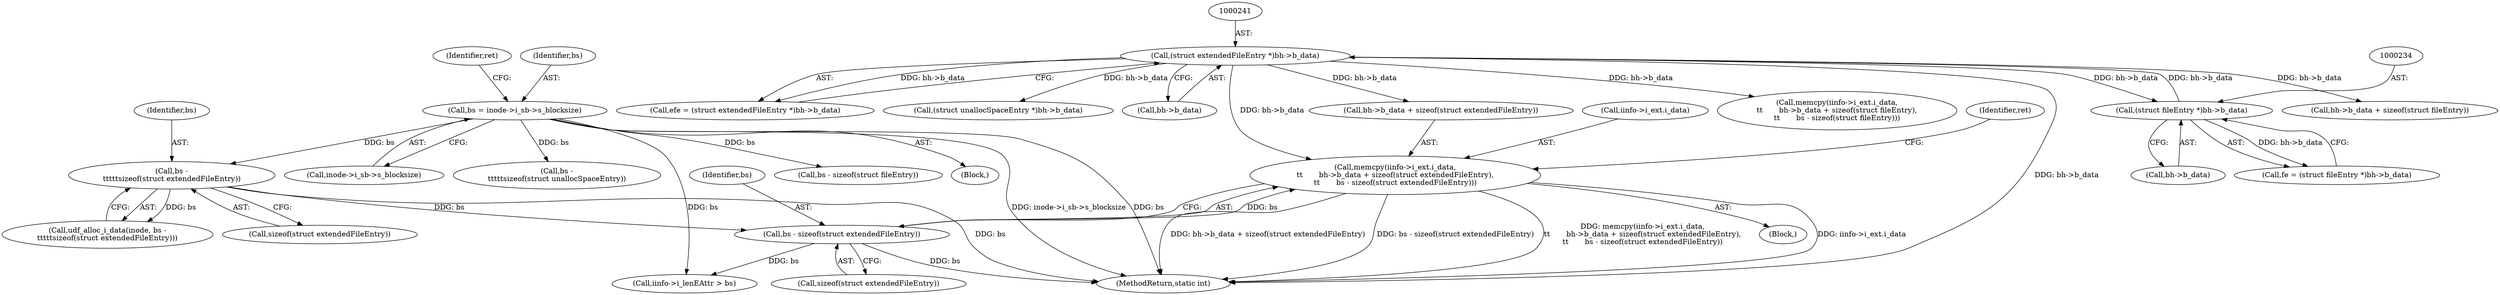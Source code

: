 digraph "0_linux_23b133bdc452aa441fcb9b82cbf6dd05cfd342d0@API" {
"1000442" [label="(Call,memcpy(iinfo->i_ext.i_data,\n\t\t       bh->b_data + sizeof(struct extendedFileEntry),\n\t\t       bs - sizeof(struct extendedFileEntry)))"];
"1000240" [label="(Call,(struct extendedFileEntry *)bh->b_data)"];
"1000233" [label="(Call,(struct fileEntry *)bh->b_data)"];
"1000454" [label="(Call,bs - sizeof(struct extendedFileEntry))"];
"1000435" [label="(Call,bs -\n\t\t\t\t\tsizeof(struct extendedFileEntry))"];
"1000144" [label="(Call,bs = inode->i_sb->s_blocksize)"];
"1000436" [label="(Identifier,bs)"];
"1000242" [label="(Call,bh->b_data)"];
"1000437" [label="(Call,sizeof(struct extendedFileEntry))"];
"1000490" [label="(Call,memcpy(iinfo->i_ext.i_data,\n\t\t       bh->b_data + sizeof(struct fileEntry),\n\t\t       bs - sizeof(struct fileEntry)))"];
"1000496" [label="(Call,bh->b_data + sizeof(struct fileEntry))"];
"1000448" [label="(Call,bh->b_data + sizeof(struct extendedFileEntry))"];
"1000483" [label="(Call,bs - sizeof(struct fileEntry))"];
"1000111" [label="(Block,)"];
"1000443" [label="(Call,iinfo->i_ext.i_data)"];
"1001231" [label="(MethodReturn,static int)"];
"1000146" [label="(Call,inode->i_sb->s_blocksize)"];
"1000153" [label="(Identifier,ret)"];
"1000240" [label="(Call,(struct extendedFileEntry *)bh->b_data)"];
"1000433" [label="(Call,udf_alloc_i_data(inode, bs -\n\t\t\t\t\tsizeof(struct extendedFileEntry)))"];
"1000235" [label="(Call,bh->b_data)"];
"1000233" [label="(Call,(struct fileEntry *)bh->b_data)"];
"1000454" [label="(Call,bs - sizeof(struct extendedFileEntry))"];
"1000238" [label="(Call,efe = (struct extendedFileEntry *)bh->b_data)"];
"1000533" [label="(Call,(struct unallocSpaceEntry *)bh->b_data)"];
"1000420" [label="(Block,)"];
"1000231" [label="(Call,fe = (struct fileEntry *)bh->b_data)"];
"1000455" [label="(Identifier,bs)"];
"1000145" [label="(Identifier,bs)"];
"1000543" [label="(Call,bs -\n\t\t\t\t\tsizeof(struct unallocSpaceEntry))"];
"1000442" [label="(Call,memcpy(iinfo->i_ext.i_data,\n\t\t       bh->b_data + sizeof(struct extendedFileEntry),\n\t\t       bs - sizeof(struct extendedFileEntry)))"];
"1000980" [label="(Call,iinfo->i_lenEAttr > bs)"];
"1000435" [label="(Call,bs -\n\t\t\t\t\tsizeof(struct extendedFileEntry))"];
"1000456" [label="(Call,sizeof(struct extendedFileEntry))"];
"1000569" [label="(Identifier,ret)"];
"1000144" [label="(Call,bs = inode->i_sb->s_blocksize)"];
"1000442" -> "1000420"  [label="AST: "];
"1000442" -> "1000454"  [label="CFG: "];
"1000443" -> "1000442"  [label="AST: "];
"1000448" -> "1000442"  [label="AST: "];
"1000454" -> "1000442"  [label="AST: "];
"1000569" -> "1000442"  [label="CFG: "];
"1000442" -> "1001231"  [label="DDG: memcpy(iinfo->i_ext.i_data,\n\t\t       bh->b_data + sizeof(struct extendedFileEntry),\n\t\t       bs - sizeof(struct extendedFileEntry))"];
"1000442" -> "1001231"  [label="DDG: iinfo->i_ext.i_data"];
"1000442" -> "1001231"  [label="DDG: bh->b_data + sizeof(struct extendedFileEntry)"];
"1000442" -> "1001231"  [label="DDG: bs - sizeof(struct extendedFileEntry)"];
"1000240" -> "1000442"  [label="DDG: bh->b_data"];
"1000454" -> "1000442"  [label="DDG: bs"];
"1000240" -> "1000238"  [label="AST: "];
"1000240" -> "1000242"  [label="CFG: "];
"1000241" -> "1000240"  [label="AST: "];
"1000242" -> "1000240"  [label="AST: "];
"1000238" -> "1000240"  [label="CFG: "];
"1000240" -> "1001231"  [label="DDG: bh->b_data"];
"1000240" -> "1000233"  [label="DDG: bh->b_data"];
"1000240" -> "1000238"  [label="DDG: bh->b_data"];
"1000233" -> "1000240"  [label="DDG: bh->b_data"];
"1000240" -> "1000448"  [label="DDG: bh->b_data"];
"1000240" -> "1000490"  [label="DDG: bh->b_data"];
"1000240" -> "1000496"  [label="DDG: bh->b_data"];
"1000240" -> "1000533"  [label="DDG: bh->b_data"];
"1000233" -> "1000231"  [label="AST: "];
"1000233" -> "1000235"  [label="CFG: "];
"1000234" -> "1000233"  [label="AST: "];
"1000235" -> "1000233"  [label="AST: "];
"1000231" -> "1000233"  [label="CFG: "];
"1000233" -> "1000231"  [label="DDG: bh->b_data"];
"1000454" -> "1000456"  [label="CFG: "];
"1000455" -> "1000454"  [label="AST: "];
"1000456" -> "1000454"  [label="AST: "];
"1000454" -> "1001231"  [label="DDG: bs"];
"1000435" -> "1000454"  [label="DDG: bs"];
"1000454" -> "1000980"  [label="DDG: bs"];
"1000435" -> "1000433"  [label="AST: "];
"1000435" -> "1000437"  [label="CFG: "];
"1000436" -> "1000435"  [label="AST: "];
"1000437" -> "1000435"  [label="AST: "];
"1000433" -> "1000435"  [label="CFG: "];
"1000435" -> "1001231"  [label="DDG: bs"];
"1000435" -> "1000433"  [label="DDG: bs"];
"1000144" -> "1000435"  [label="DDG: bs"];
"1000144" -> "1000111"  [label="AST: "];
"1000144" -> "1000146"  [label="CFG: "];
"1000145" -> "1000144"  [label="AST: "];
"1000146" -> "1000144"  [label="AST: "];
"1000153" -> "1000144"  [label="CFG: "];
"1000144" -> "1001231"  [label="DDG: bs"];
"1000144" -> "1001231"  [label="DDG: inode->i_sb->s_blocksize"];
"1000144" -> "1000483"  [label="DDG: bs"];
"1000144" -> "1000543"  [label="DDG: bs"];
"1000144" -> "1000980"  [label="DDG: bs"];
}
